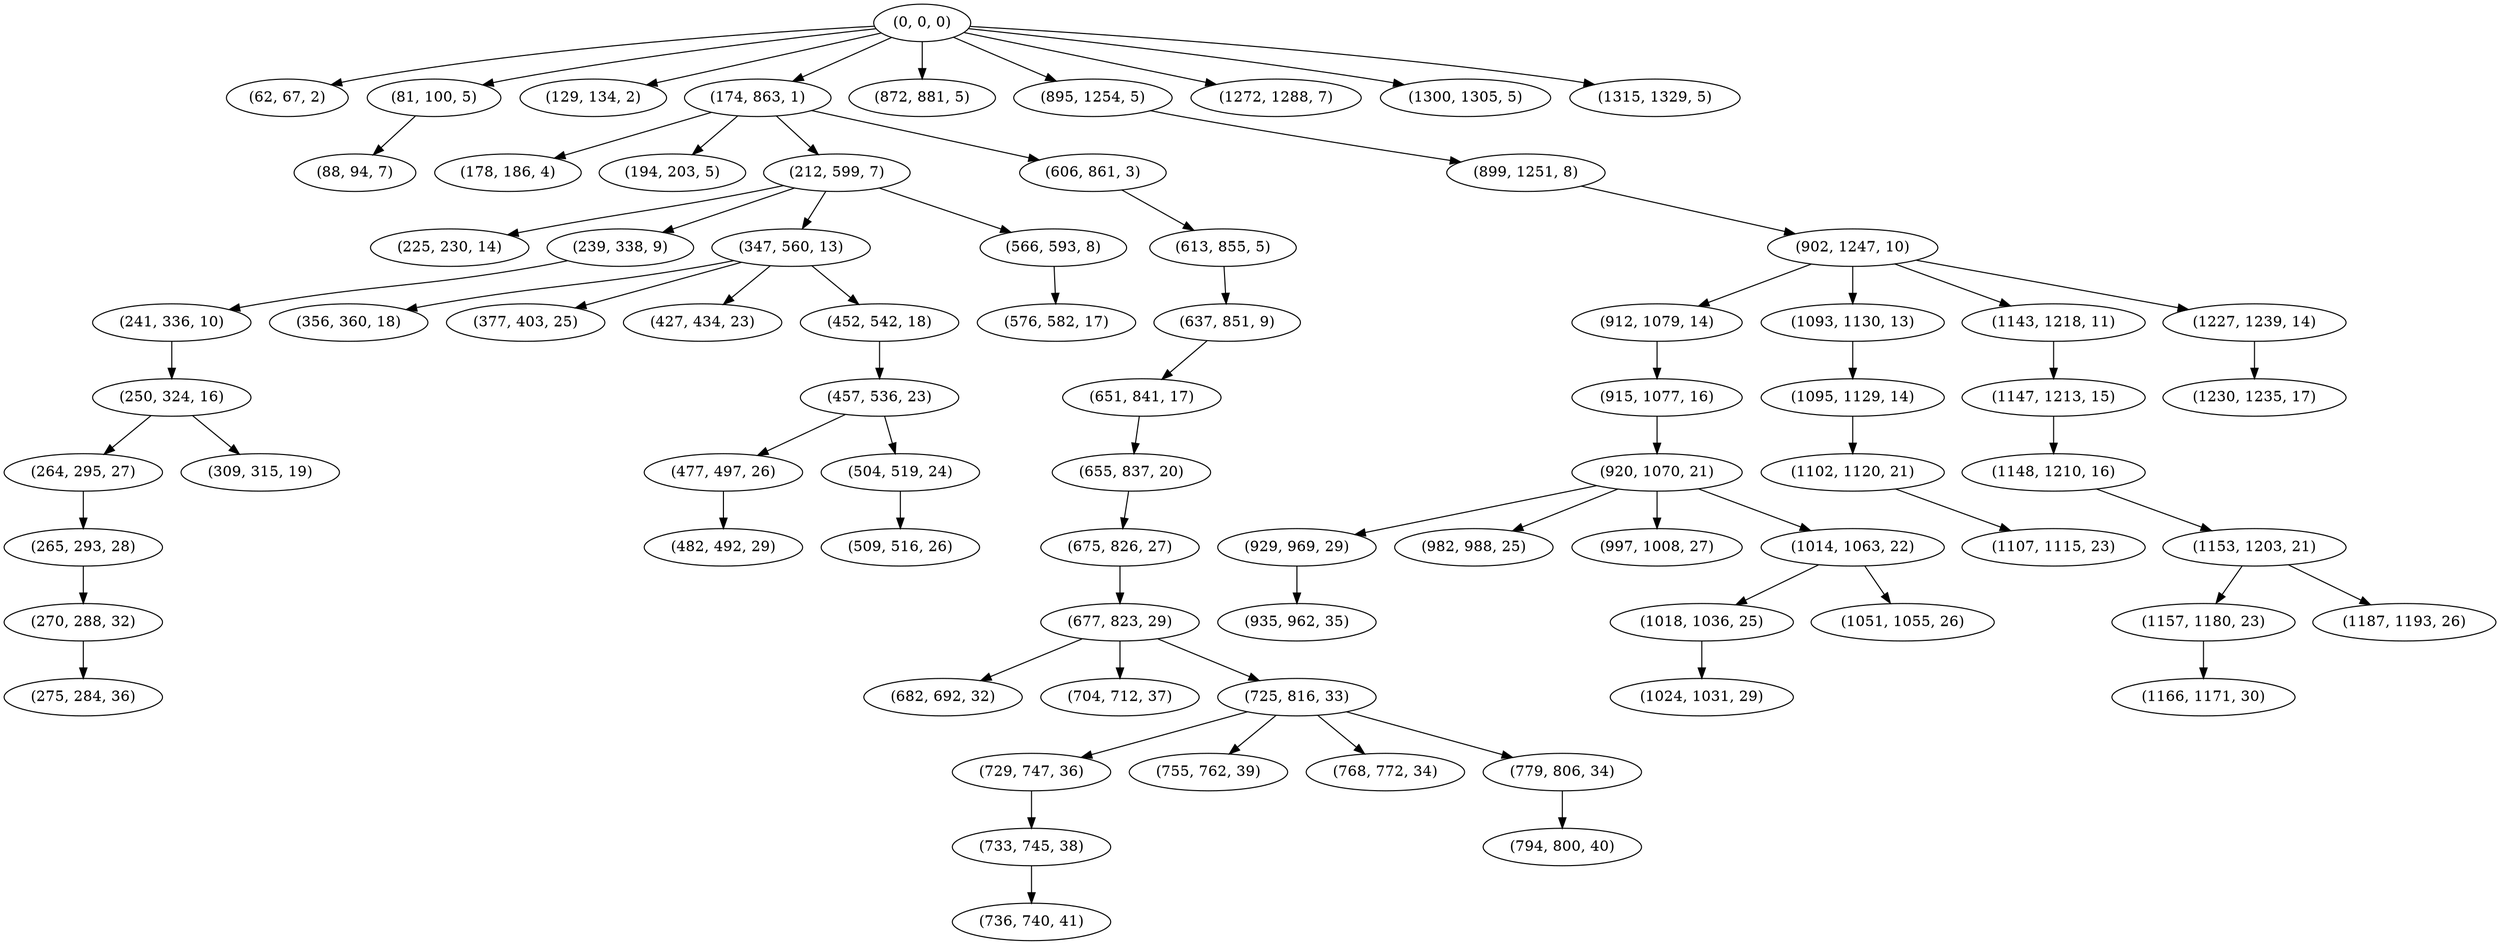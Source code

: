 digraph tree {
    "(0, 0, 0)";
    "(62, 67, 2)";
    "(81, 100, 5)";
    "(88, 94, 7)";
    "(129, 134, 2)";
    "(174, 863, 1)";
    "(178, 186, 4)";
    "(194, 203, 5)";
    "(212, 599, 7)";
    "(225, 230, 14)";
    "(239, 338, 9)";
    "(241, 336, 10)";
    "(250, 324, 16)";
    "(264, 295, 27)";
    "(265, 293, 28)";
    "(270, 288, 32)";
    "(275, 284, 36)";
    "(309, 315, 19)";
    "(347, 560, 13)";
    "(356, 360, 18)";
    "(377, 403, 25)";
    "(427, 434, 23)";
    "(452, 542, 18)";
    "(457, 536, 23)";
    "(477, 497, 26)";
    "(482, 492, 29)";
    "(504, 519, 24)";
    "(509, 516, 26)";
    "(566, 593, 8)";
    "(576, 582, 17)";
    "(606, 861, 3)";
    "(613, 855, 5)";
    "(637, 851, 9)";
    "(651, 841, 17)";
    "(655, 837, 20)";
    "(675, 826, 27)";
    "(677, 823, 29)";
    "(682, 692, 32)";
    "(704, 712, 37)";
    "(725, 816, 33)";
    "(729, 747, 36)";
    "(733, 745, 38)";
    "(736, 740, 41)";
    "(755, 762, 39)";
    "(768, 772, 34)";
    "(779, 806, 34)";
    "(794, 800, 40)";
    "(872, 881, 5)";
    "(895, 1254, 5)";
    "(899, 1251, 8)";
    "(902, 1247, 10)";
    "(912, 1079, 14)";
    "(915, 1077, 16)";
    "(920, 1070, 21)";
    "(929, 969, 29)";
    "(935, 962, 35)";
    "(982, 988, 25)";
    "(997, 1008, 27)";
    "(1014, 1063, 22)";
    "(1018, 1036, 25)";
    "(1024, 1031, 29)";
    "(1051, 1055, 26)";
    "(1093, 1130, 13)";
    "(1095, 1129, 14)";
    "(1102, 1120, 21)";
    "(1107, 1115, 23)";
    "(1143, 1218, 11)";
    "(1147, 1213, 15)";
    "(1148, 1210, 16)";
    "(1153, 1203, 21)";
    "(1157, 1180, 23)";
    "(1166, 1171, 30)";
    "(1187, 1193, 26)";
    "(1227, 1239, 14)";
    "(1230, 1235, 17)";
    "(1272, 1288, 7)";
    "(1300, 1305, 5)";
    "(1315, 1329, 5)";
    "(0, 0, 0)" -> "(62, 67, 2)";
    "(0, 0, 0)" -> "(81, 100, 5)";
    "(0, 0, 0)" -> "(129, 134, 2)";
    "(0, 0, 0)" -> "(174, 863, 1)";
    "(0, 0, 0)" -> "(872, 881, 5)";
    "(0, 0, 0)" -> "(895, 1254, 5)";
    "(0, 0, 0)" -> "(1272, 1288, 7)";
    "(0, 0, 0)" -> "(1300, 1305, 5)";
    "(0, 0, 0)" -> "(1315, 1329, 5)";
    "(81, 100, 5)" -> "(88, 94, 7)";
    "(174, 863, 1)" -> "(178, 186, 4)";
    "(174, 863, 1)" -> "(194, 203, 5)";
    "(174, 863, 1)" -> "(212, 599, 7)";
    "(174, 863, 1)" -> "(606, 861, 3)";
    "(212, 599, 7)" -> "(225, 230, 14)";
    "(212, 599, 7)" -> "(239, 338, 9)";
    "(212, 599, 7)" -> "(347, 560, 13)";
    "(212, 599, 7)" -> "(566, 593, 8)";
    "(239, 338, 9)" -> "(241, 336, 10)";
    "(241, 336, 10)" -> "(250, 324, 16)";
    "(250, 324, 16)" -> "(264, 295, 27)";
    "(250, 324, 16)" -> "(309, 315, 19)";
    "(264, 295, 27)" -> "(265, 293, 28)";
    "(265, 293, 28)" -> "(270, 288, 32)";
    "(270, 288, 32)" -> "(275, 284, 36)";
    "(347, 560, 13)" -> "(356, 360, 18)";
    "(347, 560, 13)" -> "(377, 403, 25)";
    "(347, 560, 13)" -> "(427, 434, 23)";
    "(347, 560, 13)" -> "(452, 542, 18)";
    "(452, 542, 18)" -> "(457, 536, 23)";
    "(457, 536, 23)" -> "(477, 497, 26)";
    "(457, 536, 23)" -> "(504, 519, 24)";
    "(477, 497, 26)" -> "(482, 492, 29)";
    "(504, 519, 24)" -> "(509, 516, 26)";
    "(566, 593, 8)" -> "(576, 582, 17)";
    "(606, 861, 3)" -> "(613, 855, 5)";
    "(613, 855, 5)" -> "(637, 851, 9)";
    "(637, 851, 9)" -> "(651, 841, 17)";
    "(651, 841, 17)" -> "(655, 837, 20)";
    "(655, 837, 20)" -> "(675, 826, 27)";
    "(675, 826, 27)" -> "(677, 823, 29)";
    "(677, 823, 29)" -> "(682, 692, 32)";
    "(677, 823, 29)" -> "(704, 712, 37)";
    "(677, 823, 29)" -> "(725, 816, 33)";
    "(725, 816, 33)" -> "(729, 747, 36)";
    "(725, 816, 33)" -> "(755, 762, 39)";
    "(725, 816, 33)" -> "(768, 772, 34)";
    "(725, 816, 33)" -> "(779, 806, 34)";
    "(729, 747, 36)" -> "(733, 745, 38)";
    "(733, 745, 38)" -> "(736, 740, 41)";
    "(779, 806, 34)" -> "(794, 800, 40)";
    "(895, 1254, 5)" -> "(899, 1251, 8)";
    "(899, 1251, 8)" -> "(902, 1247, 10)";
    "(902, 1247, 10)" -> "(912, 1079, 14)";
    "(902, 1247, 10)" -> "(1093, 1130, 13)";
    "(902, 1247, 10)" -> "(1143, 1218, 11)";
    "(902, 1247, 10)" -> "(1227, 1239, 14)";
    "(912, 1079, 14)" -> "(915, 1077, 16)";
    "(915, 1077, 16)" -> "(920, 1070, 21)";
    "(920, 1070, 21)" -> "(929, 969, 29)";
    "(920, 1070, 21)" -> "(982, 988, 25)";
    "(920, 1070, 21)" -> "(997, 1008, 27)";
    "(920, 1070, 21)" -> "(1014, 1063, 22)";
    "(929, 969, 29)" -> "(935, 962, 35)";
    "(1014, 1063, 22)" -> "(1018, 1036, 25)";
    "(1014, 1063, 22)" -> "(1051, 1055, 26)";
    "(1018, 1036, 25)" -> "(1024, 1031, 29)";
    "(1093, 1130, 13)" -> "(1095, 1129, 14)";
    "(1095, 1129, 14)" -> "(1102, 1120, 21)";
    "(1102, 1120, 21)" -> "(1107, 1115, 23)";
    "(1143, 1218, 11)" -> "(1147, 1213, 15)";
    "(1147, 1213, 15)" -> "(1148, 1210, 16)";
    "(1148, 1210, 16)" -> "(1153, 1203, 21)";
    "(1153, 1203, 21)" -> "(1157, 1180, 23)";
    "(1153, 1203, 21)" -> "(1187, 1193, 26)";
    "(1157, 1180, 23)" -> "(1166, 1171, 30)";
    "(1227, 1239, 14)" -> "(1230, 1235, 17)";
}
